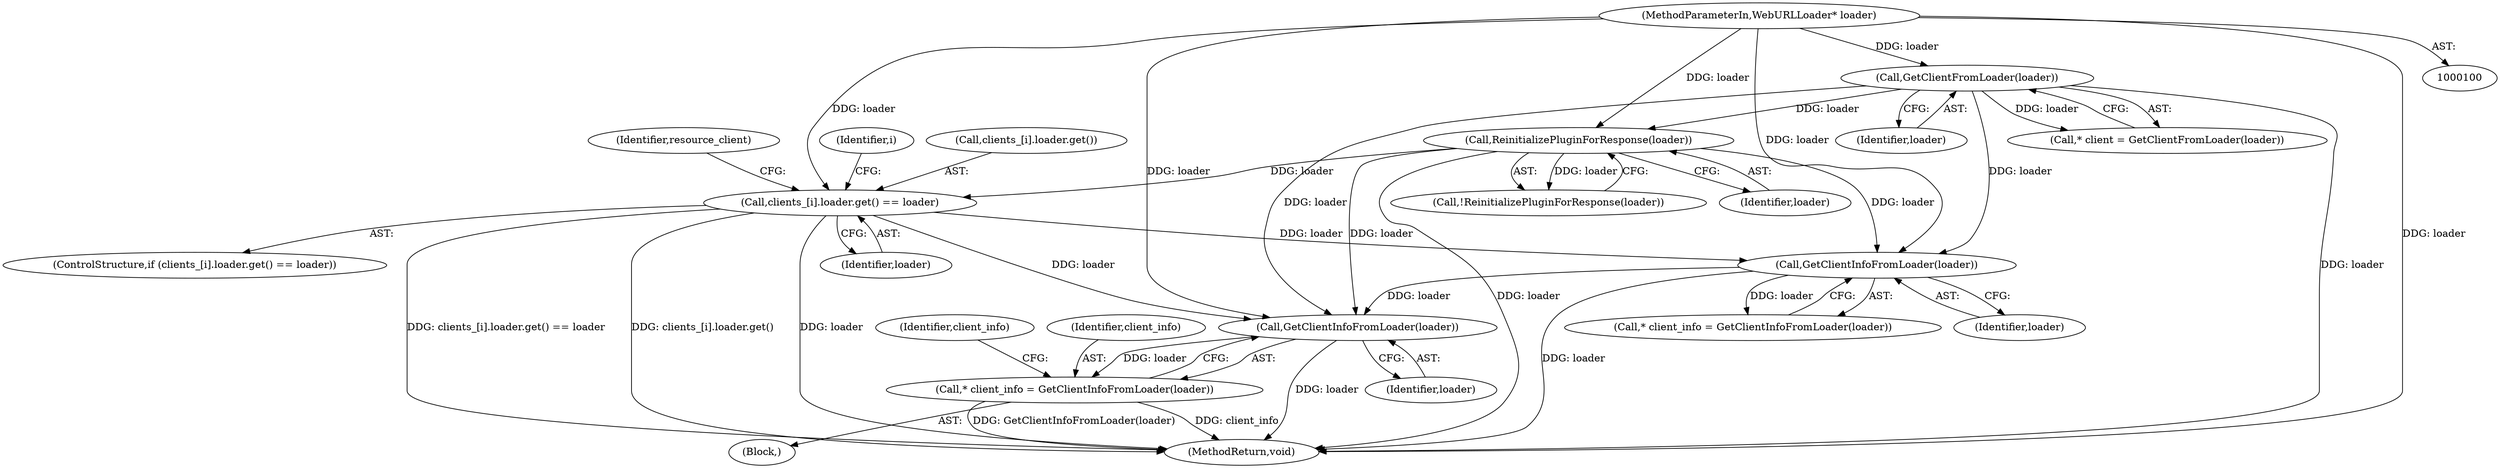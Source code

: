 digraph "0_Chrome_ea3d1d84be3d6f97bf50e76511c9e26af6895533_45@pointer" {
"1000264" [label="(Call,GetClientInfoFromLoader(loader))"];
"1000175" [label="(Call,clients_[i].loader.get() == loader)"];
"1000150" [label="(Call,ReinitializePluginForResponse(loader))"];
"1000115" [label="(Call,GetClientFromLoader(loader))"];
"1000101" [label="(MethodParameterIn,WebURLLoader* loader)"];
"1000232" [label="(Call,GetClientInfoFromLoader(loader))"];
"1000262" [label="(Call,* client_info = GetClientInfoFromLoader(loader))"];
"1000177" [label="(Identifier,loader)"];
"1000113" [label="(Call,* client = GetClientFromLoader(loader))"];
"1000267" [label="(Identifier,client_info)"];
"1000174" [label="(ControlStructure,if (clients_[i].loader.get() == loader))"];
"1000263" [label="(Identifier,client_info)"];
"1000232" [label="(Call,GetClientInfoFromLoader(loader))"];
"1000151" [label="(Identifier,loader)"];
"1000116" [label="(Identifier,loader)"];
"1000172" [label="(Identifier,i)"];
"1000233" [label="(Identifier,loader)"];
"1000175" [label="(Call,clients_[i].loader.get() == loader)"];
"1000265" [label="(Identifier,loader)"];
"1000101" [label="(MethodParameterIn,WebURLLoader* loader)"];
"1000115" [label="(Call,GetClientFromLoader(loader))"];
"1000260" [label="(Block,)"];
"1000176" [label="(Call,clients_[i].loader.get())"];
"1000149" [label="(Call,!ReinitializePluginForResponse(loader))"];
"1000230" [label="(Call,* client_info = GetClientInfoFromLoader(loader))"];
"1000264" [label="(Call,GetClientInfoFromLoader(loader))"];
"1000262" [label="(Call,* client_info = GetClientInfoFromLoader(loader))"];
"1000150" [label="(Call,ReinitializePluginForResponse(loader))"];
"1000181" [label="(Identifier,resource_client)"];
"1000274" [label="(MethodReturn,void)"];
"1000264" -> "1000262"  [label="AST: "];
"1000264" -> "1000265"  [label="CFG: "];
"1000265" -> "1000264"  [label="AST: "];
"1000262" -> "1000264"  [label="CFG: "];
"1000264" -> "1000274"  [label="DDG: loader"];
"1000264" -> "1000262"  [label="DDG: loader"];
"1000175" -> "1000264"  [label="DDG: loader"];
"1000115" -> "1000264"  [label="DDG: loader"];
"1000150" -> "1000264"  [label="DDG: loader"];
"1000232" -> "1000264"  [label="DDG: loader"];
"1000101" -> "1000264"  [label="DDG: loader"];
"1000175" -> "1000174"  [label="AST: "];
"1000175" -> "1000177"  [label="CFG: "];
"1000176" -> "1000175"  [label="AST: "];
"1000177" -> "1000175"  [label="AST: "];
"1000181" -> "1000175"  [label="CFG: "];
"1000172" -> "1000175"  [label="CFG: "];
"1000175" -> "1000274"  [label="DDG: clients_[i].loader.get()"];
"1000175" -> "1000274"  [label="DDG: loader"];
"1000175" -> "1000274"  [label="DDG: clients_[i].loader.get() == loader"];
"1000150" -> "1000175"  [label="DDG: loader"];
"1000101" -> "1000175"  [label="DDG: loader"];
"1000175" -> "1000232"  [label="DDG: loader"];
"1000150" -> "1000149"  [label="AST: "];
"1000150" -> "1000151"  [label="CFG: "];
"1000151" -> "1000150"  [label="AST: "];
"1000149" -> "1000150"  [label="CFG: "];
"1000150" -> "1000274"  [label="DDG: loader"];
"1000150" -> "1000149"  [label="DDG: loader"];
"1000115" -> "1000150"  [label="DDG: loader"];
"1000101" -> "1000150"  [label="DDG: loader"];
"1000150" -> "1000232"  [label="DDG: loader"];
"1000115" -> "1000113"  [label="AST: "];
"1000115" -> "1000116"  [label="CFG: "];
"1000116" -> "1000115"  [label="AST: "];
"1000113" -> "1000115"  [label="CFG: "];
"1000115" -> "1000274"  [label="DDG: loader"];
"1000115" -> "1000113"  [label="DDG: loader"];
"1000101" -> "1000115"  [label="DDG: loader"];
"1000115" -> "1000232"  [label="DDG: loader"];
"1000101" -> "1000100"  [label="AST: "];
"1000101" -> "1000274"  [label="DDG: loader"];
"1000101" -> "1000232"  [label="DDG: loader"];
"1000232" -> "1000230"  [label="AST: "];
"1000232" -> "1000233"  [label="CFG: "];
"1000233" -> "1000232"  [label="AST: "];
"1000230" -> "1000232"  [label="CFG: "];
"1000232" -> "1000274"  [label="DDG: loader"];
"1000232" -> "1000230"  [label="DDG: loader"];
"1000262" -> "1000260"  [label="AST: "];
"1000263" -> "1000262"  [label="AST: "];
"1000267" -> "1000262"  [label="CFG: "];
"1000262" -> "1000274"  [label="DDG: client_info"];
"1000262" -> "1000274"  [label="DDG: GetClientInfoFromLoader(loader)"];
}
